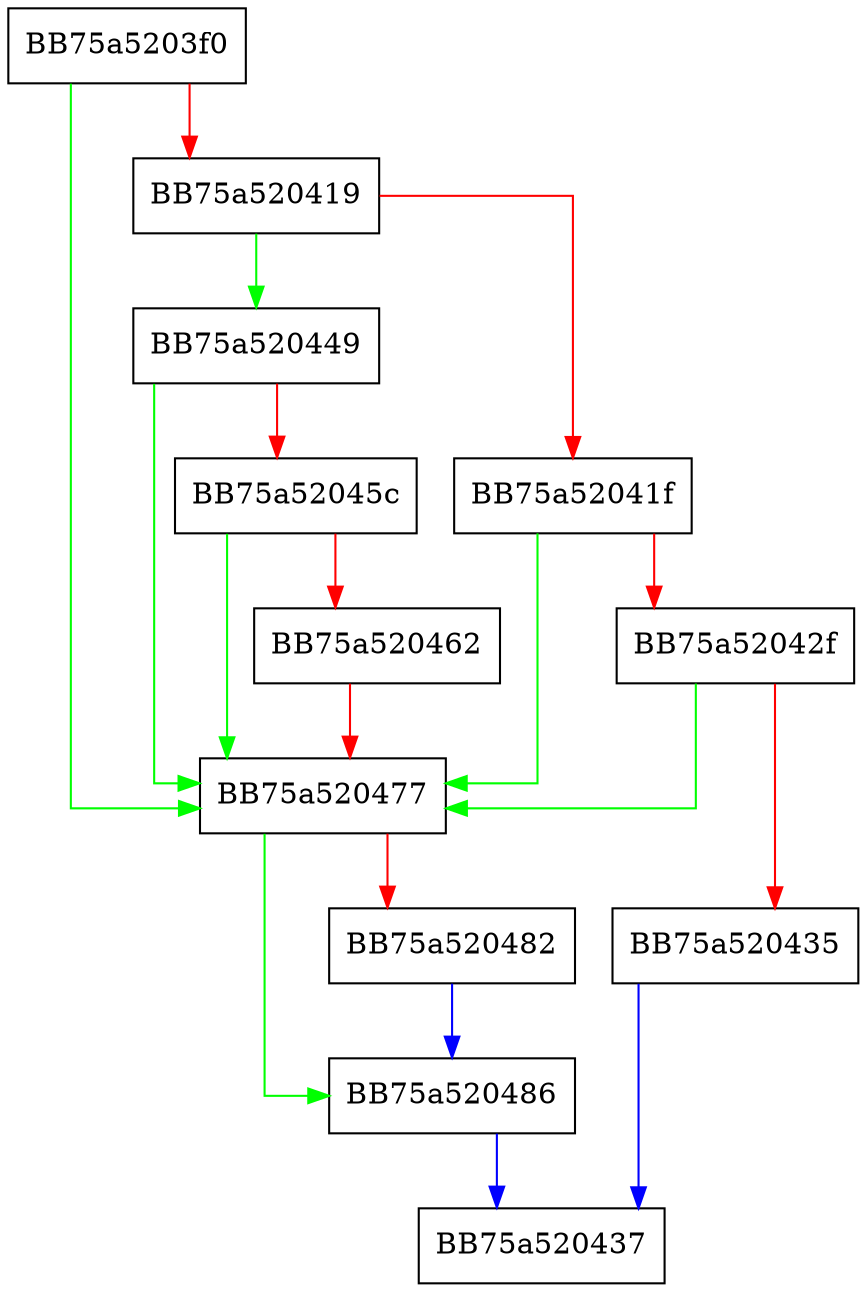 digraph Read {
  node [shape="box"];
  graph [splines=ortho];
  BB75a5203f0 -> BB75a520477 [color="green"];
  BB75a5203f0 -> BB75a520419 [color="red"];
  BB75a520419 -> BB75a520449 [color="green"];
  BB75a520419 -> BB75a52041f [color="red"];
  BB75a52041f -> BB75a520477 [color="green"];
  BB75a52041f -> BB75a52042f [color="red"];
  BB75a52042f -> BB75a520477 [color="green"];
  BB75a52042f -> BB75a520435 [color="red"];
  BB75a520435 -> BB75a520437 [color="blue"];
  BB75a520449 -> BB75a520477 [color="green"];
  BB75a520449 -> BB75a52045c [color="red"];
  BB75a52045c -> BB75a520477 [color="green"];
  BB75a52045c -> BB75a520462 [color="red"];
  BB75a520462 -> BB75a520477 [color="red"];
  BB75a520477 -> BB75a520486 [color="green"];
  BB75a520477 -> BB75a520482 [color="red"];
  BB75a520482 -> BB75a520486 [color="blue"];
  BB75a520486 -> BB75a520437 [color="blue"];
}